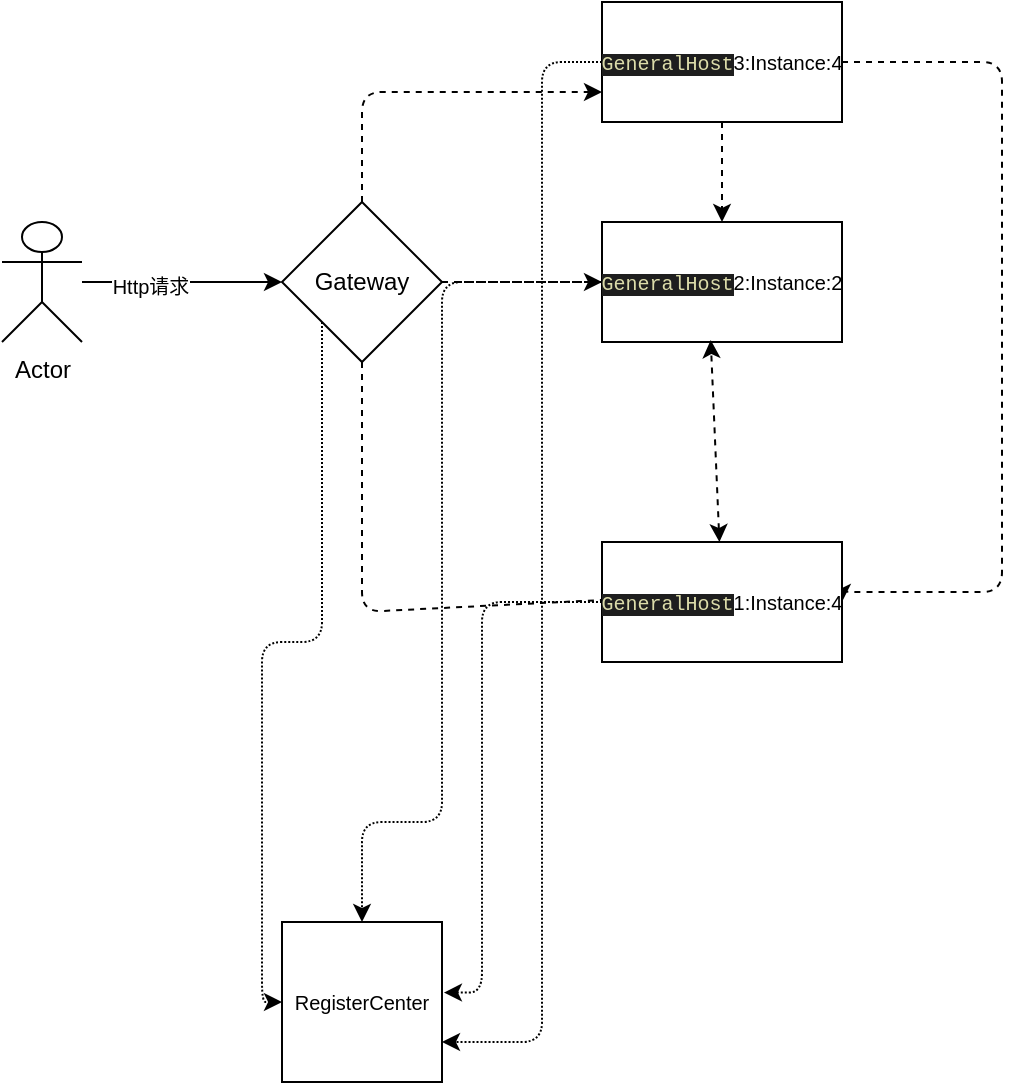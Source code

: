 <mxfile>
    <diagram id="8OEwjPL_SZ9cF-oAPBdO" name="第 1 页">
        <mxGraphModel dx="777" dy="657" grid="1" gridSize="10" guides="1" tooltips="1" connect="1" arrows="1" fold="1" page="1" pageScale="1" pageWidth="827" pageHeight="1169" background="none" math="0" shadow="0">
            <root>
                <mxCell id="0"/>
                <mxCell id="1" parent="0"/>
                <mxCell id="57" value="" style="edgeStyle=none;html=1;" parent="1" source="52" target="53" edge="1">
                    <mxGeometry relative="1" as="geometry">
                        <mxPoint x="160" y="400" as="sourcePoint"/>
                    </mxGeometry>
                </mxCell>
                <mxCell id="85" value="Http请求" style="edgeLabel;html=1;align=center;verticalAlign=middle;resizable=0;points=[];fontSize=10;" parent="57" vertex="1" connectable="0">
                    <mxGeometry x="-0.332" y="-2" relative="1" as="geometry">
                        <mxPoint as="offset"/>
                    </mxGeometry>
                </mxCell>
                <mxCell id="52" value="Actor" style="shape=umlActor;verticalLabelPosition=bottom;verticalAlign=top;html=1;outlineConnect=0;" parent="1" vertex="1">
                    <mxGeometry x="90" y="370" width="40" height="60" as="geometry"/>
                </mxCell>
                <mxCell id="58" value="" style="edgeStyle=none;html=1;dashed=1;" parent="1" source="53" target="55" edge="1">
                    <mxGeometry relative="1" as="geometry"/>
                </mxCell>
                <mxCell id="59" style="edgeStyle=none;html=1;exitX=0.5;exitY=0;exitDx=0;exitDy=0;entryX=0;entryY=0.75;entryDx=0;entryDy=0;dashed=1;" parent="1" source="53" target="54" edge="1">
                    <mxGeometry relative="1" as="geometry">
                        <Array as="points">
                            <mxPoint x="270" y="305"/>
                        </Array>
                    </mxGeometry>
                </mxCell>
                <mxCell id="63" style="edgeStyle=none;html=1;entryX=0;entryY=0.5;entryDx=0;entryDy=0;dashed=1;" parent="1" source="53" target="56" edge="1">
                    <mxGeometry relative="1" as="geometry">
                        <Array as="points">
                            <mxPoint x="270" y="565"/>
                            <mxPoint x="410" y="558"/>
                        </Array>
                    </mxGeometry>
                </mxCell>
                <mxCell id="80" style="edgeStyle=orthogonalEdgeStyle;html=1;exitX=0;exitY=1;exitDx=0;exitDy=0;entryX=0;entryY=0.5;entryDx=0;entryDy=0;fontSize=10;dashed=1;dashPattern=1 1;" parent="1" source="53" target="78" edge="1">
                    <mxGeometry relative="1" as="geometry"/>
                </mxCell>
                <mxCell id="53" value="Gateway" style="rhombus;whiteSpace=wrap;html=1;" parent="1" vertex="1">
                    <mxGeometry x="230" y="360" width="80" height="80" as="geometry"/>
                </mxCell>
                <mxCell id="66" style="edgeStyle=orthogonalEdgeStyle;html=1;exitX=1;exitY=0.5;exitDx=0;exitDy=0;entryX=1;entryY=0.5;entryDx=0;entryDy=0;dashed=1;" parent="1" source="54" target="56" edge="1">
                    <mxGeometry relative="1" as="geometry">
                        <Array as="points">
                            <mxPoint x="590" y="290"/>
                            <mxPoint x="590" y="555"/>
                            <mxPoint x="510" y="555"/>
                        </Array>
                    </mxGeometry>
                </mxCell>
                <mxCell id="67" value="" style="html=1;dashed=1;jumpStyle=none;" parent="1" source="54" target="55" edge="1">
                    <mxGeometry relative="1" as="geometry">
                        <Array as="points"/>
                    </mxGeometry>
                </mxCell>
                <mxCell id="83" style="edgeStyle=elbowEdgeStyle;html=1;fontSize=10;entryX=1;entryY=0.75;entryDx=0;entryDy=0;dashed=1;dashPattern=1 1;" parent="1" source="54" target="78" edge="1">
                    <mxGeometry relative="1" as="geometry">
                        <mxPoint x="770" y="290" as="targetPoint"/>
                        <Array as="points">
                            <mxPoint x="360" y="760"/>
                        </Array>
                    </mxGeometry>
                </mxCell>
                <mxCell id="54" value="&lt;font style=&quot;font-size: 10px&quot;&gt;&lt;span style=&quot;color: rgb(220 , 220 , 170) ; background-color: rgb(30 , 30 , 30) ; font-family: &amp;#34;consolas&amp;#34; , &amp;#34;courier new&amp;#34; , monospace&quot;&gt;GeneralHost&lt;/span&gt;&lt;span&gt;3:&lt;/span&gt;Instance:4&lt;/font&gt;" style="whiteSpace=wrap;html=1;" parent="1" vertex="1">
                    <mxGeometry x="390" y="260" width="120" height="60" as="geometry"/>
                </mxCell>
                <mxCell id="82" style="edgeStyle=orthogonalEdgeStyle;html=1;fontSize=10;dashed=1;dashPattern=1 1;entryX=0.5;entryY=0;entryDx=0;entryDy=0;" parent="1" source="55" target="78" edge="1">
                    <mxGeometry relative="1" as="geometry">
                        <Array as="points">
                            <mxPoint x="310" y="400"/>
                            <mxPoint x="310" y="670"/>
                            <mxPoint x="270" y="670"/>
                        </Array>
                    </mxGeometry>
                </mxCell>
                <mxCell id="55" value="&lt;font style=&quot;font-size: 10px&quot;&gt;&lt;span style=&quot;color: rgb(220 , 220 , 170) ; background-color: rgb(30 , 30 , 30) ; font-family: &amp;#34;consolas&amp;#34; , &amp;#34;courier new&amp;#34; , monospace&quot;&gt;GeneralHost&lt;/span&gt;2:Instance:2&lt;/font&gt;" style="whiteSpace=wrap;html=1;" parent="1" vertex="1">
                    <mxGeometry x="390" y="370" width="120" height="60" as="geometry"/>
                </mxCell>
                <mxCell id="81" style="edgeStyle=orthogonalEdgeStyle;html=1;entryX=1.012;entryY=0.441;entryDx=0;entryDy=0;entryPerimeter=0;fontSize=10;dashed=1;dashPattern=1 1;" parent="1" source="56" target="78" edge="1">
                    <mxGeometry relative="1" as="geometry">
                        <Array as="points">
                            <mxPoint x="330" y="560"/>
                            <mxPoint x="330" y="755"/>
                        </Array>
                    </mxGeometry>
                </mxCell>
                <mxCell id="56" value="&lt;font style=&quot;font-size: 10px&quot;&gt;&lt;span style=&quot;color: rgb(220 , 220 , 170) ; background-color: rgb(30 , 30 , 30) ; font-family: &amp;#34;consolas&amp;#34; , &amp;#34;courier new&amp;#34; , monospace&quot;&gt;GeneralHost&lt;/span&gt;1:Instance:4&lt;/font&gt;" style="whiteSpace=wrap;html=1;" parent="1" vertex="1">
                    <mxGeometry x="390" y="530" width="120" height="60" as="geometry"/>
                </mxCell>
                <mxCell id="69" value="" style="endArrow=classic;startArrow=classic;html=1;dashed=1;entryX=0.453;entryY=0.984;entryDx=0;entryDy=0;entryPerimeter=0;" parent="1" source="56" target="55" edge="1">
                    <mxGeometry width="100" height="100" relative="1" as="geometry">
                        <mxPoint x="330" y="525" as="sourcePoint"/>
                        <mxPoint x="430" y="425" as="targetPoint"/>
                    </mxGeometry>
                </mxCell>
                <mxCell id="78" value="RegisterCenter" style="whiteSpace=wrap;html=1;aspect=fixed;fontSize=10;" parent="1" vertex="1">
                    <mxGeometry x="230" y="720" width="80" height="80" as="geometry"/>
                </mxCell>
            </root>
        </mxGraphModel>
    </diagram>
</mxfile>
